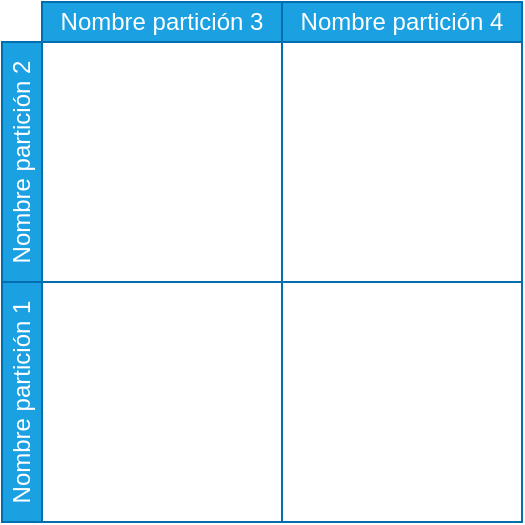 <mxfile>
    <diagram id="LIphU_HrzuvbIepV-scf" name="Page-1">
        <mxGraphModel dx="640" dy="540" grid="1" gridSize="10" guides="1" tooltips="1" connect="1" arrows="1" fold="1" page="1" pageScale="1" pageWidth="850" pageHeight="1100" math="0" shadow="0">
            <root>
                <mxCell id="0"/>
                <mxCell id="1" parent="0"/>
                <mxCell id="46" value="Nombre partición 2" style="swimlane;startSize=20;horizontal=0;html=1;whiteSpace=wrap;fillColor=#1ba1e2;fontColor=#ffffff;strokeColor=#006EAF;fontStyle=0" vertex="1" parent="1">
                    <mxGeometry x="120" y="80" width="260" height="120" as="geometry"/>
                </mxCell>
                <mxCell id="47" value="Nombre partición 1" style="swimlane;startSize=20;horizontal=0;html=1;whiteSpace=wrap;fillColor=#1ba1e2;fontColor=#ffffff;strokeColor=#006EAF;fontStyle=0" vertex="1" parent="1">
                    <mxGeometry x="120" y="200" width="260" height="120" as="geometry"/>
                </mxCell>
                <mxCell id="48" value="Nombre partición 3" style="swimlane;startSize=20;whiteSpace=wrap;html=1;fillColor=#1ba1e2;fontColor=#ffffff;strokeColor=#006EAF;fontStyle=0" vertex="1" parent="1">
                    <mxGeometry x="140" y="60" width="120" height="260" as="geometry"/>
                </mxCell>
                <mxCell id="49" value="Nombre partición 4" style="swimlane;startSize=20;whiteSpace=wrap;html=1;fillColor=#1ba1e2;fontColor=#ffffff;strokeColor=#006EAF;fontStyle=0" vertex="1" parent="1">
                    <mxGeometry x="260" y="60" width="120" height="260" as="geometry"/>
                </mxCell>
            </root>
        </mxGraphModel>
    </diagram>
</mxfile>